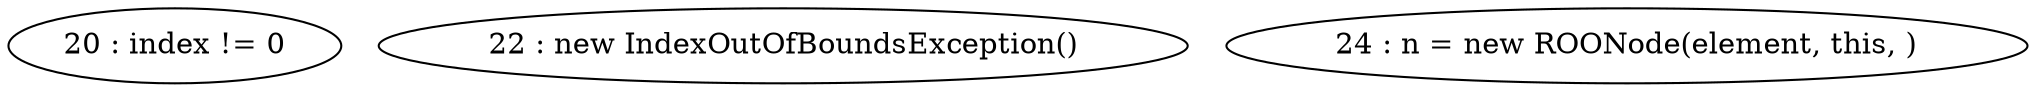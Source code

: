 digraph G {
"20 : index != 0"
"22 : new IndexOutOfBoundsException()"
"24 : n = new ROONode(element, this, )"
}